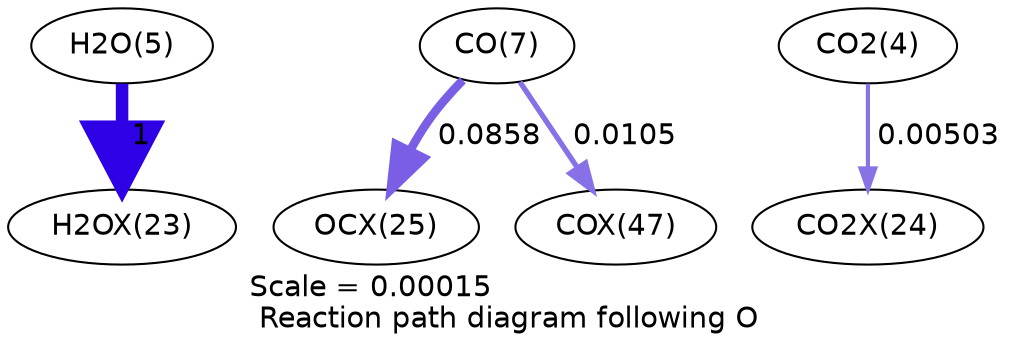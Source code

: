 digraph reaction_paths {
center=1;
s7 -> s26[fontname="Helvetica", penwidth=6, arrowsize=3, color="0.7, 1.5, 0.9"
, label=" 1"];
s9 -> s28[fontname="Helvetica", penwidth=4.15, arrowsize=2.07, color="0.7, 0.586, 0.9"
, label=" 0.0858"];
s9 -> s34[fontname="Helvetica", penwidth=2.56, arrowsize=1.28, color="0.7, 0.51, 0.9"
, label=" 0.0105"];
s6 -> s27[fontname="Helvetica", penwidth=2, arrowsize=1, color="0.7, 0.505, 0.9"
, label=" 0.00503"];
s6 [ fontname="Helvetica", label="CO2(4)"];
s7 [ fontname="Helvetica", label="H2O(5)"];
s9 [ fontname="Helvetica", label="CO(7)"];
s26 [ fontname="Helvetica", label="H2OX(23)"];
s27 [ fontname="Helvetica", label="CO2X(24)"];
s28 [ fontname="Helvetica", label="OCX(25)"];
s34 [ fontname="Helvetica", label="COX(47)"];
 label = "Scale = 0.00015\l Reaction path diagram following O";
 fontname = "Helvetica";
}
